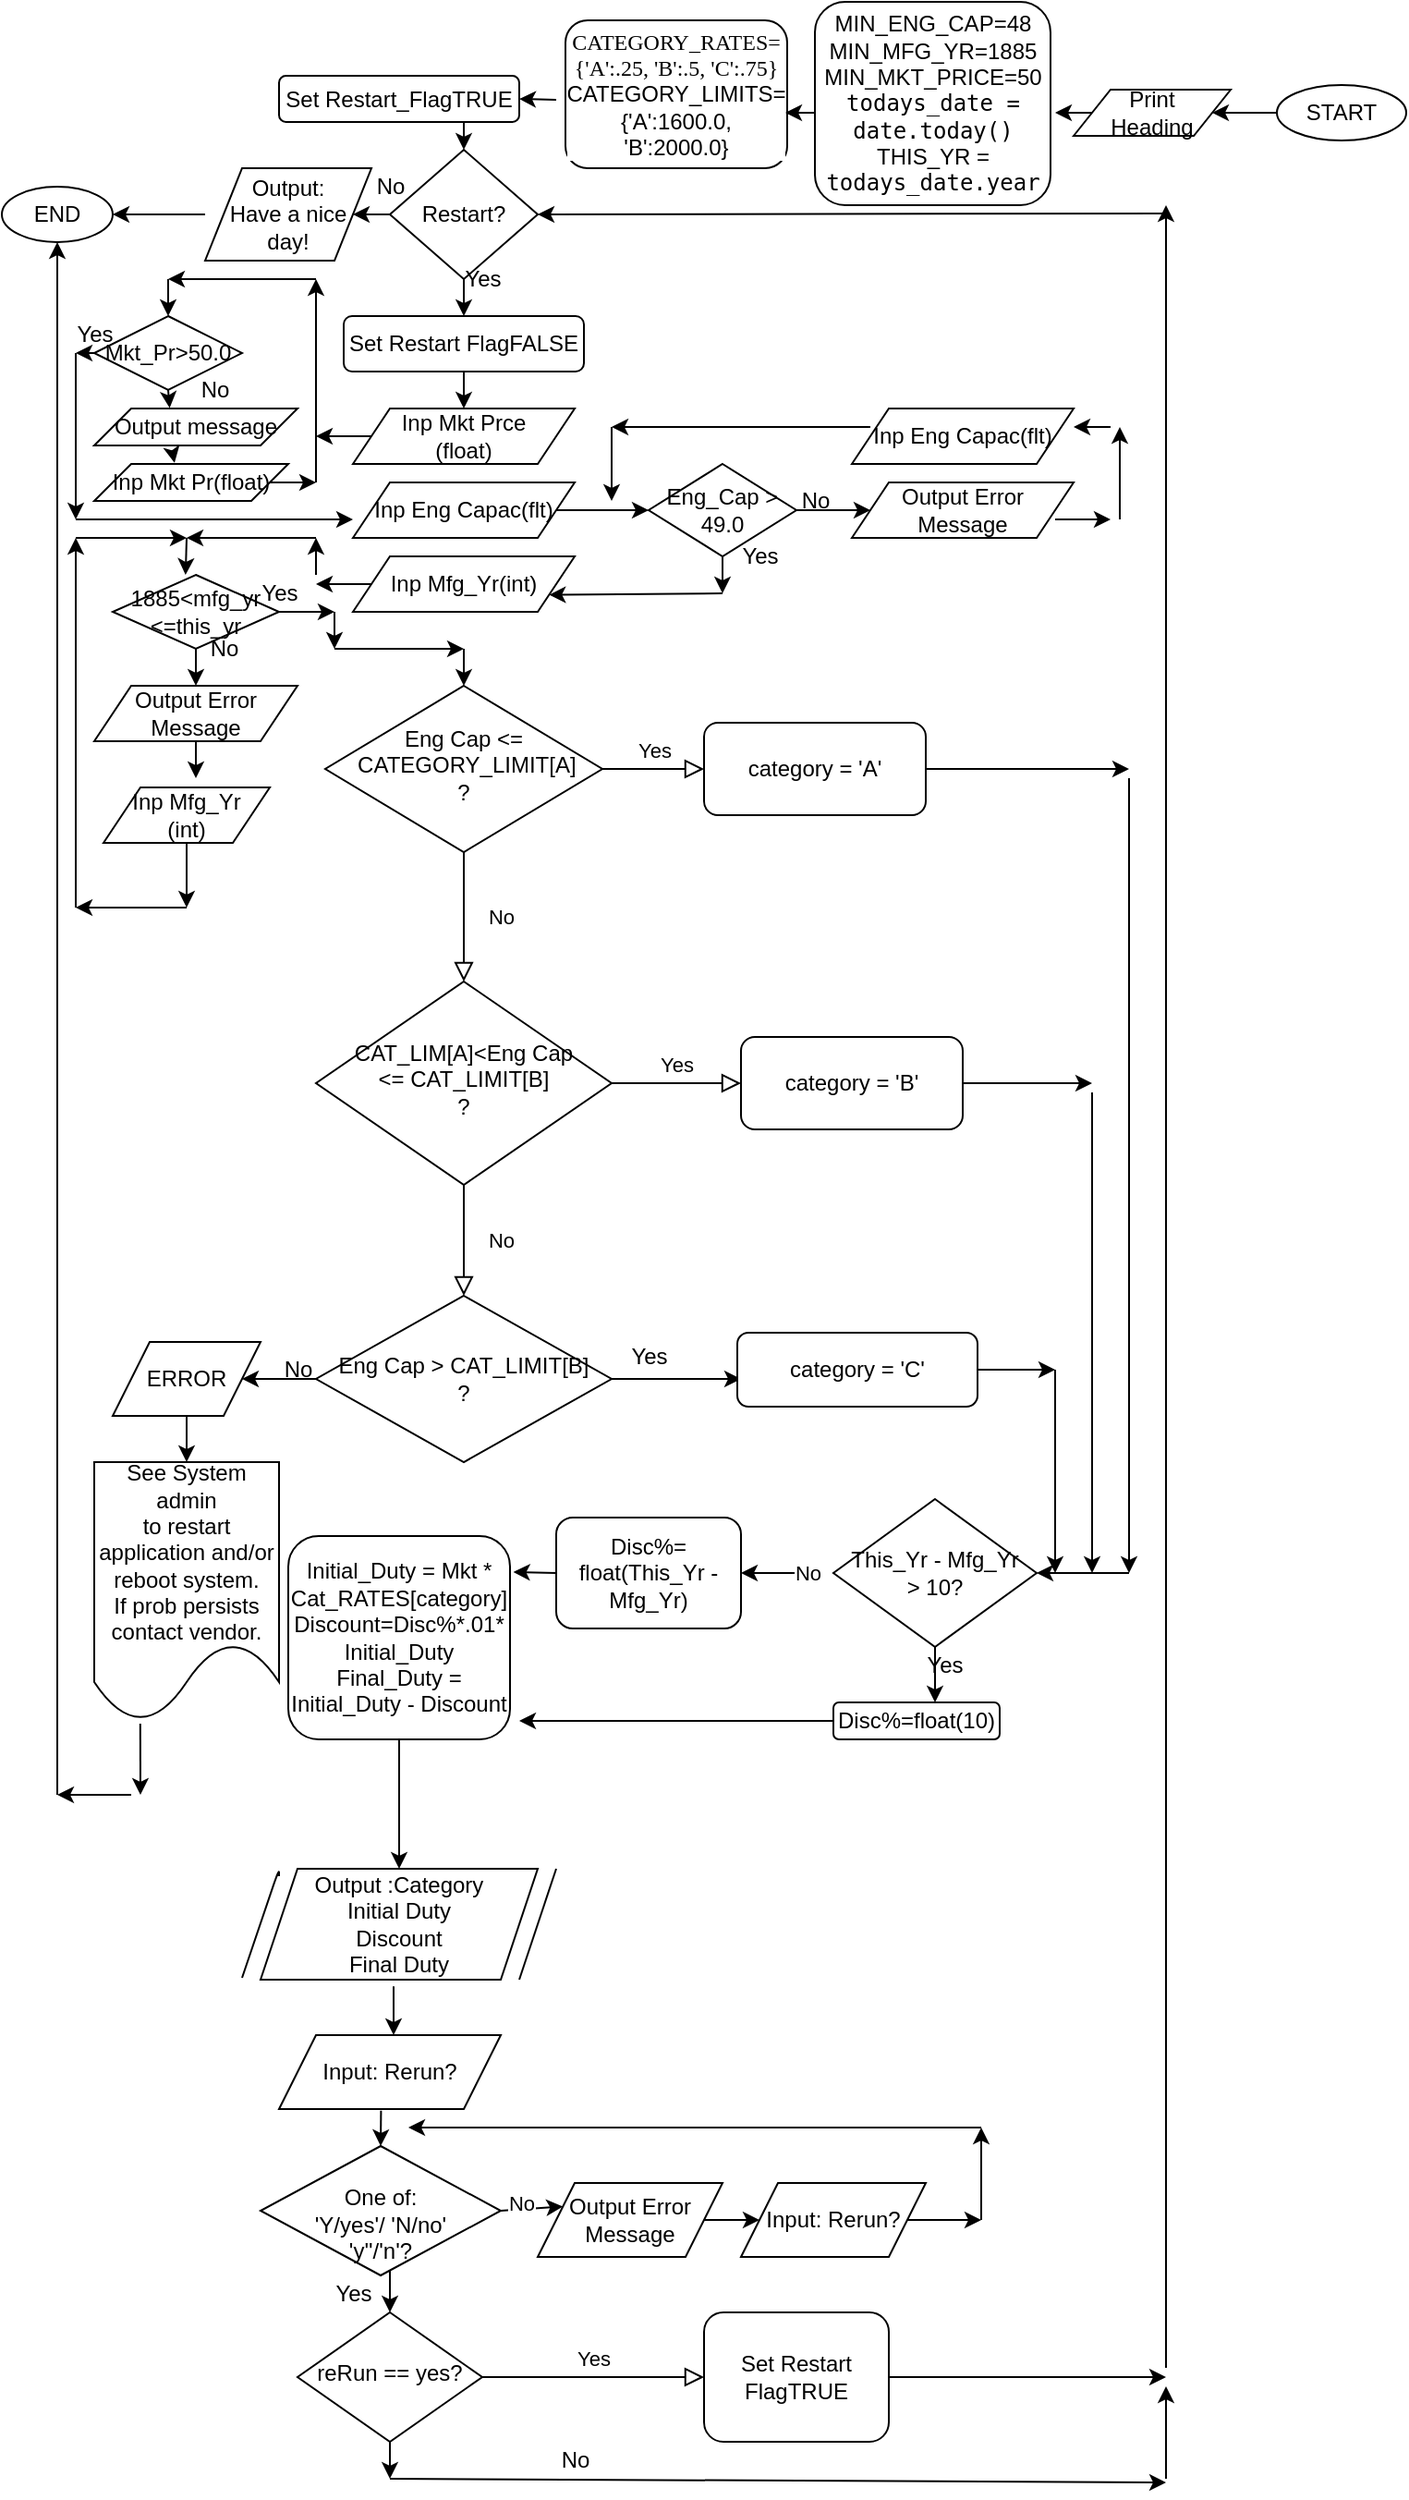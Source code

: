 <mxfile version="14.4.8" type="github">
  <diagram id="C5RBs43oDa-KdzZeNtuy" name="Page-1">
    <mxGraphModel dx="1851" dy="1947" grid="1" gridSize="10" guides="1" tooltips="1" connect="1" arrows="1" fold="1" page="1" pageScale="1" pageWidth="1169" pageHeight="1654" math="0" shadow="0">
      <root>
        <mxCell id="WIyWlLk6GJQsqaUBKTNV-0" />
        <mxCell id="WIyWlLk6GJQsqaUBKTNV-1" parent="WIyWlLk6GJQsqaUBKTNV-0" />
        <mxCell id="WIyWlLk6GJQsqaUBKTNV-9" value="Yes" style="edgeStyle=orthogonalEdgeStyle;rounded=0;html=1;jettySize=auto;orthogonalLoop=1;fontSize=11;endArrow=block;endFill=0;endSize=8;strokeWidth=1;shadow=0;labelBackgroundColor=none;" parent="WIyWlLk6GJQsqaUBKTNV-1" source="WIyWlLk6GJQsqaUBKTNV-10" target="WIyWlLk6GJQsqaUBKTNV-12" edge="1">
          <mxGeometry y="10" relative="1" as="geometry">
            <mxPoint as="offset" />
          </mxGeometry>
        </mxCell>
        <mxCell id="WIyWlLk6GJQsqaUBKTNV-10" value="&lt;div&gt;Eng Cap &amp;lt;=&lt;/div&gt;&lt;div&gt;&amp;nbsp;CATEGORY_LIMIT[A]&lt;/div&gt;&lt;div&gt;?&lt;br&gt;&lt;/div&gt;" style="rhombus;whiteSpace=wrap;html=1;shadow=0;fontFamily=Helvetica;fontSize=12;align=center;strokeWidth=1;spacing=6;spacingTop=-4;" parent="WIyWlLk6GJQsqaUBKTNV-1" vertex="1">
          <mxGeometry x="145" y="340" width="150" height="90" as="geometry" />
        </mxCell>
        <mxCell id="WIyWlLk6GJQsqaUBKTNV-12" value="category = &#39;A&#39;" style="rounded=1;whiteSpace=wrap;html=1;fontSize=12;glass=0;strokeWidth=1;shadow=0;" parent="WIyWlLk6GJQsqaUBKTNV-1" vertex="1">
          <mxGeometry x="350" y="360" width="120" height="50" as="geometry" />
        </mxCell>
        <mxCell id="X3IV7Rgy-GoR1txGhQ9Q-1" value="No" style="rounded=0;html=1;jettySize=auto;orthogonalLoop=1;fontSize=11;endArrow=block;endFill=0;endSize=8;strokeWidth=1;shadow=0;labelBackgroundColor=none;edgeStyle=orthogonalEdgeStyle;entryX=0.5;entryY=0;entryDx=0;entryDy=0;" parent="WIyWlLk6GJQsqaUBKTNV-1" source="X3IV7Rgy-GoR1txGhQ9Q-3" target="X3IV7Rgy-GoR1txGhQ9Q-41" edge="1">
          <mxGeometry y="20" relative="1" as="geometry">
            <mxPoint as="offset" />
            <mxPoint x="220" y="660" as="targetPoint" />
          </mxGeometry>
        </mxCell>
        <mxCell id="X3IV7Rgy-GoR1txGhQ9Q-3" value="&lt;div&gt;CAT_LIM[A]&amp;lt;Eng Cap&lt;br&gt;&lt;/div&gt;&lt;div&gt;&amp;lt;= CAT_LIMIT[B]&lt;br&gt;&lt;/div&gt;&lt;div&gt;?&lt;br&gt;&lt;/div&gt;" style="rhombus;whiteSpace=wrap;html=1;shadow=0;fontFamily=Helvetica;fontSize=12;align=center;strokeWidth=1;spacing=6;spacingTop=-4;" parent="WIyWlLk6GJQsqaUBKTNV-1" vertex="1">
          <mxGeometry x="140" y="500" width="160" height="110" as="geometry" />
        </mxCell>
        <mxCell id="X3IV7Rgy-GoR1txGhQ9Q-7" value="reRun == yes?" style="rhombus;whiteSpace=wrap;html=1;shadow=0;fontFamily=Helvetica;fontSize=12;align=center;strokeWidth=1;spacing=6;spacingTop=-4;" parent="WIyWlLk6GJQsqaUBKTNV-1" vertex="1">
          <mxGeometry x="130" y="1220" width="100" height="70" as="geometry" />
        </mxCell>
        <mxCell id="X3IV7Rgy-GoR1txGhQ9Q-10" value="START" style="ellipse;whiteSpace=wrap;html=1;" parent="WIyWlLk6GJQsqaUBKTNV-1" vertex="1">
          <mxGeometry x="660" y="15" width="70" height="30" as="geometry" />
        </mxCell>
        <mxCell id="X3IV7Rgy-GoR1txGhQ9Q-12" value="&lt;div&gt;Inp Mkt Prce&lt;/div&gt;&lt;div&gt;(float)&lt;br&gt;&lt;/div&gt;" style="shape=parallelogram;perimeter=parallelogramPerimeter;whiteSpace=wrap;html=1;fixedSize=1;" parent="WIyWlLk6GJQsqaUBKTNV-1" vertex="1">
          <mxGeometry x="160" y="190" width="120" height="30" as="geometry" />
        </mxCell>
        <mxCell id="X3IV7Rgy-GoR1txGhQ9Q-13" value="&lt;div&gt;Inp Eng Capac(flt)&lt;/div&gt;" style="shape=parallelogram;perimeter=parallelogramPerimeter;whiteSpace=wrap;html=1;fixedSize=1;" parent="WIyWlLk6GJQsqaUBKTNV-1" vertex="1">
          <mxGeometry x="160" y="230" width="120" height="30" as="geometry" />
        </mxCell>
        <mxCell id="X3IV7Rgy-GoR1txGhQ9Q-22" value="" style="edgeStyle=orthogonalEdgeStyle;rounded=0;orthogonalLoop=1;jettySize=auto;html=1;entryX=0.5;entryY=0;entryDx=0;entryDy=0;" parent="WIyWlLk6GJQsqaUBKTNV-1" edge="1" target="WIyWlLk6GJQsqaUBKTNV-10">
          <mxGeometry relative="1" as="geometry">
            <mxPoint x="220" y="330" as="targetPoint" />
            <mxPoint x="220" y="320" as="sourcePoint" />
          </mxGeometry>
        </mxCell>
        <mxCell id="X3IV7Rgy-GoR1txGhQ9Q-16" value="" style="endArrow=classic;html=1;entryX=1;entryY=0.5;entryDx=0;entryDy=0;" parent="WIyWlLk6GJQsqaUBKTNV-1" edge="1" target="fX3GfrZOgOiHbIc_7Qqg-0">
          <mxGeometry width="50" height="50" relative="1" as="geometry">
            <mxPoint x="600" y="84.5" as="sourcePoint" />
            <mxPoint x="290" y="84.5" as="targetPoint" />
          </mxGeometry>
        </mxCell>
        <mxCell id="X3IV7Rgy-GoR1txGhQ9Q-17" value="" style="endArrow=classic;html=1;" parent="WIyWlLk6GJQsqaUBKTNV-1" edge="1">
          <mxGeometry width="50" height="50" relative="1" as="geometry">
            <mxPoint x="600" y="1250" as="sourcePoint" />
            <mxPoint x="600" y="80" as="targetPoint" />
          </mxGeometry>
        </mxCell>
        <mxCell id="X3IV7Rgy-GoR1txGhQ9Q-18" value="Yes" style="edgeStyle=orthogonalEdgeStyle;rounded=0;html=1;jettySize=auto;orthogonalLoop=1;fontSize=11;endArrow=block;endFill=0;endSize=8;strokeWidth=1;shadow=0;labelBackgroundColor=none;exitX=1;exitY=0.5;exitDx=0;exitDy=0;entryX=0;entryY=0.5;entryDx=0;entryDy=0;" parent="WIyWlLk6GJQsqaUBKTNV-1" source="X3IV7Rgy-GoR1txGhQ9Q-7" target="X3IV7Rgy-GoR1txGhQ9Q-26" edge="1">
          <mxGeometry y="10" relative="1" as="geometry">
            <mxPoint as="offset" />
            <mxPoint x="280" y="870" as="sourcePoint" />
            <mxPoint x="340" y="870" as="targetPoint" />
            <Array as="points" />
          </mxGeometry>
        </mxCell>
        <mxCell id="fX3GfrZOgOiHbIc_7Qqg-65" style="edgeStyle=orthogonalEdgeStyle;rounded=0;orthogonalLoop=1;jettySize=auto;html=1;" edge="1" parent="WIyWlLk6GJQsqaUBKTNV-1" source="X3IV7Rgy-GoR1txGhQ9Q-14">
          <mxGeometry relative="1" as="geometry">
            <mxPoint x="140" y="285" as="targetPoint" />
          </mxGeometry>
        </mxCell>
        <mxCell id="X3IV7Rgy-GoR1txGhQ9Q-14" value="Inp Mfg_Yr(int)" style="shape=parallelogram;perimeter=parallelogramPerimeter;whiteSpace=wrap;html=1;fixedSize=1;" parent="WIyWlLk6GJQsqaUBKTNV-1" vertex="1">
          <mxGeometry x="160" y="270" width="120" height="30" as="geometry" />
        </mxCell>
        <mxCell id="X3IV7Rgy-GoR1txGhQ9Q-26" value="&lt;div&gt;Set Restart FlagTRUE&lt;/div&gt;" style="rounded=1;whiteSpace=wrap;html=1;" parent="WIyWlLk6GJQsqaUBKTNV-1" vertex="1">
          <mxGeometry x="350" y="1220" width="100" height="70" as="geometry" />
        </mxCell>
        <mxCell id="X3IV7Rgy-GoR1txGhQ9Q-29" value="" style="endArrow=classic;html=1;exitX=0.5;exitY=1;exitDx=0;exitDy=0;entryX=0.5;entryY=0;entryDx=0;entryDy=0;" parent="WIyWlLk6GJQsqaUBKTNV-1" source="fX3GfrZOgOiHbIc_7Qqg-0" edge="1">
          <mxGeometry width="50" height="50" relative="1" as="geometry">
            <mxPoint x="340" y="190" as="sourcePoint" />
            <mxPoint x="220" y="100.0" as="targetPoint" />
          </mxGeometry>
        </mxCell>
        <mxCell id="X3IV7Rgy-GoR1txGhQ9Q-32" value="No" style="rounded=0;html=1;jettySize=auto;orthogonalLoop=1;fontSize=11;endArrow=block;endFill=0;endSize=8;strokeWidth=1;shadow=0;labelBackgroundColor=none;edgeStyle=orthogonalEdgeStyle;exitX=0.5;exitY=1;exitDx=0;exitDy=0;entryX=0.5;entryY=0;entryDx=0;entryDy=0;" parent="WIyWlLk6GJQsqaUBKTNV-1" source="WIyWlLk6GJQsqaUBKTNV-10" target="X3IV7Rgy-GoR1txGhQ9Q-3" edge="1">
          <mxGeometry y="20" relative="1" as="geometry">
            <mxPoint as="offset" />
            <mxPoint x="220" y="720" as="sourcePoint" />
            <mxPoint x="230" y="840" as="targetPoint" />
          </mxGeometry>
        </mxCell>
        <mxCell id="X3IV7Rgy-GoR1txGhQ9Q-34" value="Yes" style="edgeStyle=orthogonalEdgeStyle;rounded=0;html=1;jettySize=auto;orthogonalLoop=1;fontSize=11;endArrow=block;endFill=0;endSize=8;strokeWidth=1;shadow=0;labelBackgroundColor=none;exitX=1;exitY=0.5;exitDx=0;exitDy=0;entryX=0;entryY=0.5;entryDx=0;entryDy=0;" parent="WIyWlLk6GJQsqaUBKTNV-1" source="X3IV7Rgy-GoR1txGhQ9Q-3" target="X3IV7Rgy-GoR1txGhQ9Q-35" edge="1">
          <mxGeometry y="10" relative="1" as="geometry">
            <mxPoint as="offset" />
            <mxPoint x="300" y="510" as="sourcePoint" />
            <mxPoint x="360" y="655" as="targetPoint" />
          </mxGeometry>
        </mxCell>
        <mxCell id="X3IV7Rgy-GoR1txGhQ9Q-35" value="category = &#39;B&#39;" style="rounded=1;whiteSpace=wrap;html=1;fontSize=12;glass=0;strokeWidth=1;shadow=0;" parent="WIyWlLk6GJQsqaUBKTNV-1" vertex="1">
          <mxGeometry x="370" y="530" width="120" height="50" as="geometry" />
        </mxCell>
        <mxCell id="X3IV7Rgy-GoR1txGhQ9Q-39" value="" style="endArrow=classic;html=1;entryX=0.5;entryY=0;entryDx=0;entryDy=0;" parent="WIyWlLk6GJQsqaUBKTNV-1" target="X3IV7Rgy-GoR1txGhQ9Q-12" edge="1" source="X3IV7Rgy-GoR1txGhQ9Q-73">
          <mxGeometry width="50" height="50" relative="1" as="geometry">
            <mxPoint x="220" y="150" as="sourcePoint" />
            <mxPoint x="450" y="220" as="targetPoint" />
          </mxGeometry>
        </mxCell>
        <mxCell id="X3IV7Rgy-GoR1txGhQ9Q-41" value="&lt;div&gt;Eng Cap &amp;gt; CAT_LIMIT[B]&lt;/div&gt;&lt;div&gt;?&lt;br&gt;&lt;/div&gt;" style="rhombus;whiteSpace=wrap;html=1;" parent="WIyWlLk6GJQsqaUBKTNV-1" vertex="1">
          <mxGeometry x="140" y="670" width="160" height="90" as="geometry" />
        </mxCell>
        <mxCell id="X3IV7Rgy-GoR1txGhQ9Q-43" value="" style="endArrow=classic;html=1;exitX=1;exitY=0.5;exitDx=0;exitDy=0;" parent="WIyWlLk6GJQsqaUBKTNV-1" source="X3IV7Rgy-GoR1txGhQ9Q-41" edge="1">
          <mxGeometry width="50" height="50" relative="1" as="geometry">
            <mxPoint x="410" y="690" as="sourcePoint" />
            <mxPoint x="370" y="715" as="targetPoint" />
          </mxGeometry>
        </mxCell>
        <mxCell id="X3IV7Rgy-GoR1txGhQ9Q-45" value="&lt;div&gt;&lt;br&gt;&lt;/div&gt;&lt;div&gt;category = &#39;C&#39;&lt;/div&gt;&lt;div&gt;&lt;div&gt;&lt;br&gt;&lt;/div&gt;&lt;/div&gt;" style="rounded=1;whiteSpace=wrap;html=1;" parent="WIyWlLk6GJQsqaUBKTNV-1" vertex="1">
          <mxGeometry x="368" y="690" width="130" height="40" as="geometry" />
        </mxCell>
        <mxCell id="X3IV7Rgy-GoR1txGhQ9Q-46" value="" style="endArrow=classic;html=1;" parent="WIyWlLk6GJQsqaUBKTNV-1" edge="1">
          <mxGeometry width="50" height="50" relative="1" as="geometry">
            <mxPoint x="580" y="390" as="sourcePoint" />
            <mxPoint x="580" y="820" as="targetPoint" />
          </mxGeometry>
        </mxCell>
        <mxCell id="X3IV7Rgy-GoR1txGhQ9Q-48" value="" style="endArrow=classic;html=1;exitX=1;exitY=0.5;exitDx=0;exitDy=0;" parent="WIyWlLk6GJQsqaUBKTNV-1" source="WIyWlLk6GJQsqaUBKTNV-12" edge="1">
          <mxGeometry width="50" height="50" relative="1" as="geometry">
            <mxPoint x="360" y="440" as="sourcePoint" />
            <mxPoint x="580" y="385" as="targetPoint" />
          </mxGeometry>
        </mxCell>
        <mxCell id="X3IV7Rgy-GoR1txGhQ9Q-49" value="" style="endArrow=classic;html=1;exitX=1;exitY=0.5;exitDx=0;exitDy=0;" parent="WIyWlLk6GJQsqaUBKTNV-1" source="X3IV7Rgy-GoR1txGhQ9Q-35" edge="1">
          <mxGeometry width="50" height="50" relative="1" as="geometry">
            <mxPoint x="500" y="555" as="sourcePoint" />
            <mxPoint x="560" y="555" as="targetPoint" />
          </mxGeometry>
        </mxCell>
        <mxCell id="X3IV7Rgy-GoR1txGhQ9Q-50" value="" style="endArrow=classic;html=1;" parent="WIyWlLk6GJQsqaUBKTNV-1" edge="1">
          <mxGeometry width="50" height="50" relative="1" as="geometry">
            <mxPoint x="560" y="560" as="sourcePoint" />
            <mxPoint x="560" y="820" as="targetPoint" />
          </mxGeometry>
        </mxCell>
        <mxCell id="X3IV7Rgy-GoR1txGhQ9Q-51" value="" style="endArrow=classic;html=1;" parent="WIyWlLk6GJQsqaUBKTNV-1" edge="1">
          <mxGeometry width="50" height="50" relative="1" as="geometry">
            <mxPoint x="540" y="710" as="sourcePoint" />
            <mxPoint x="540" y="820" as="targetPoint" />
          </mxGeometry>
        </mxCell>
        <mxCell id="X3IV7Rgy-GoR1txGhQ9Q-52" value="" style="endArrow=classic;html=1;exitX=1;exitY=0.5;exitDx=0;exitDy=0;" parent="WIyWlLk6GJQsqaUBKTNV-1" source="X3IV7Rgy-GoR1txGhQ9Q-45" edge="1">
          <mxGeometry width="50" height="50" relative="1" as="geometry">
            <mxPoint x="510" y="720" as="sourcePoint" />
            <mxPoint x="540" y="710" as="targetPoint" />
          </mxGeometry>
        </mxCell>
        <mxCell id="X3IV7Rgy-GoR1txGhQ9Q-53" value="" style="endArrow=classic;html=1;exitX=0;exitY=0.5;exitDx=0;exitDy=0;entryX=1;entryY=0.5;entryDx=0;entryDy=0;" parent="WIyWlLk6GJQsqaUBKTNV-1" source="X3IV7Rgy-GoR1txGhQ9Q-41" target="X3IV7Rgy-GoR1txGhQ9Q-56" edge="1">
          <mxGeometry width="50" height="50" relative="1" as="geometry">
            <mxPoint x="360" y="820" as="sourcePoint" />
            <mxPoint x="106.83" y="716.16" as="targetPoint" />
          </mxGeometry>
        </mxCell>
        <mxCell id="X3IV7Rgy-GoR1txGhQ9Q-54" value="&lt;div&gt;Yes&lt;/div&gt;&lt;div&gt;&lt;br&gt;&lt;/div&gt;" style="text;html=1;align=center;verticalAlign=middle;resizable=0;points=[];autosize=1;" parent="WIyWlLk6GJQsqaUBKTNV-1" vertex="1">
          <mxGeometry x="300" y="695" width="40" height="30" as="geometry" />
        </mxCell>
        <mxCell id="X3IV7Rgy-GoR1txGhQ9Q-56" value="ERROR" style="shape=parallelogram;perimeter=parallelogramPerimeter;whiteSpace=wrap;html=1;fixedSize=1;" parent="WIyWlLk6GJQsqaUBKTNV-1" vertex="1">
          <mxGeometry x="30" y="695" width="80" height="40" as="geometry" />
        </mxCell>
        <mxCell id="X3IV7Rgy-GoR1txGhQ9Q-60" value="" style="endArrow=classic;html=1;" parent="WIyWlLk6GJQsqaUBKTNV-1" edge="1">
          <mxGeometry width="50" height="50" relative="1" as="geometry">
            <mxPoint x="580" y="820" as="sourcePoint" />
            <mxPoint x="530" y="820" as="targetPoint" />
          </mxGeometry>
        </mxCell>
        <mxCell id="X3IV7Rgy-GoR1txGhQ9Q-64" value="" style="endArrow=classic;html=1;" parent="WIyWlLk6GJQsqaUBKTNV-1" target="X3IV7Rgy-GoR1txGhQ9Q-78" edge="1">
          <mxGeometry width="50" height="50" relative="1" as="geometry">
            <mxPoint x="410" y="820" as="sourcePoint" />
            <mxPoint x="310" y="820" as="targetPoint" />
          </mxGeometry>
        </mxCell>
        <mxCell id="X3IV7Rgy-GoR1txGhQ9Q-76" value="&lt;div&gt;No&lt;/div&gt;" style="edgeLabel;html=1;align=center;verticalAlign=middle;resizable=0;points=[];" parent="X3IV7Rgy-GoR1txGhQ9Q-64" vertex="1" connectable="0">
          <mxGeometry x="-0.783" y="-1" relative="1" as="geometry">
            <mxPoint y="1" as="offset" />
          </mxGeometry>
        </mxCell>
        <mxCell id="X3IV7Rgy-GoR1txGhQ9Q-66" value="" style="endArrow=classic;html=1;exitX=0.5;exitY=1;exitDx=0;exitDy=0;" parent="WIyWlLk6GJQsqaUBKTNV-1" source="X3IV7Rgy-GoR1txGhQ9Q-80" target="X3IV7Rgy-GoR1txGhQ9Q-68" edge="1">
          <mxGeometry width="50" height="50" relative="1" as="geometry">
            <mxPoint x="220" y="820" as="sourcePoint" />
            <mxPoint x="219.58" y="920" as="targetPoint" />
          </mxGeometry>
        </mxCell>
        <mxCell id="X3IV7Rgy-GoR1txGhQ9Q-68" value="&lt;div&gt;Output :Category&lt;/div&gt;&lt;div&gt;Initial Duty&lt;br&gt;&lt;/div&gt;&lt;div&gt;Discount&lt;/div&gt;&lt;div&gt;Final Duty&lt;br&gt;&lt;/div&gt;" style="shape=parallelogram;perimeter=parallelogramPerimeter;whiteSpace=wrap;html=1;fixedSize=1;" parent="WIyWlLk6GJQsqaUBKTNV-1" vertex="1">
          <mxGeometry x="110" y="980" width="150" height="60" as="geometry" />
        </mxCell>
        <mxCell id="X3IV7Rgy-GoR1txGhQ9Q-69" value="Input: Rerun?" style="shape=parallelogram;perimeter=parallelogramPerimeter;whiteSpace=wrap;html=1;fixedSize=1;" parent="WIyWlLk6GJQsqaUBKTNV-1" vertex="1">
          <mxGeometry x="120" y="1070" width="120" height="40" as="geometry" />
        </mxCell>
        <mxCell id="X3IV7Rgy-GoR1txGhQ9Q-70" value="" style="endArrow=classic;html=1;entryX=0.5;entryY=0;entryDx=0;entryDy=0;" parent="WIyWlLk6GJQsqaUBKTNV-1" target="X3IV7Rgy-GoR1txGhQ9Q-7" edge="1">
          <mxGeometry width="50" height="50" relative="1" as="geometry">
            <mxPoint x="180" y="1190" as="sourcePoint" />
            <mxPoint x="290" y="1030" as="targetPoint" />
          </mxGeometry>
        </mxCell>
        <mxCell id="X3IV7Rgy-GoR1txGhQ9Q-72" value="" style="endArrow=classic;html=1;exitX=0.48;exitY=1.061;exitDx=0;exitDy=0;exitPerimeter=0;" parent="WIyWlLk6GJQsqaUBKTNV-1" source="X3IV7Rgy-GoR1txGhQ9Q-68" edge="1">
          <mxGeometry width="50" height="50" relative="1" as="geometry">
            <mxPoint x="240" y="1090" as="sourcePoint" />
            <mxPoint x="182" y="1070" as="targetPoint" />
          </mxGeometry>
        </mxCell>
        <mxCell id="X3IV7Rgy-GoR1txGhQ9Q-75" value="&lt;div&gt;This_Yr - Mfg_Yr&lt;/div&gt;&lt;div&gt;&amp;gt; 10?&lt;br&gt;&lt;/div&gt;" style="rhombus;whiteSpace=wrap;html=1;" parent="WIyWlLk6GJQsqaUBKTNV-1" vertex="1">
          <mxGeometry x="420" y="780" width="110" height="80" as="geometry" />
        </mxCell>
        <mxCell id="X3IV7Rgy-GoR1txGhQ9Q-77" value="" style="endArrow=classic;html=1;exitX=0.5;exitY=1;exitDx=0;exitDy=0;" parent="WIyWlLk6GJQsqaUBKTNV-1" source="X3IV7Rgy-GoR1txGhQ9Q-75" edge="1">
          <mxGeometry width="50" height="50" relative="1" as="geometry">
            <mxPoint x="290" y="920" as="sourcePoint" />
            <mxPoint x="475" y="890" as="targetPoint" />
          </mxGeometry>
        </mxCell>
        <mxCell id="X3IV7Rgy-GoR1txGhQ9Q-78" value="&lt;div&gt;Disc%=&lt;/div&gt;&lt;div&gt;float(This_Yr - Mfg_Yr)&lt;/div&gt;" style="rounded=1;whiteSpace=wrap;html=1;" parent="WIyWlLk6GJQsqaUBKTNV-1" vertex="1">
          <mxGeometry x="270" y="790" width="100" height="60" as="geometry" />
        </mxCell>
        <mxCell id="X3IV7Rgy-GoR1txGhQ9Q-79" value="Disc%=float(10)" style="rounded=1;whiteSpace=wrap;html=1;" parent="WIyWlLk6GJQsqaUBKTNV-1" vertex="1">
          <mxGeometry x="420" y="890" width="90" height="20" as="geometry" />
        </mxCell>
        <mxCell id="X3IV7Rgy-GoR1txGhQ9Q-80" value="&lt;div&gt;&lt;div&gt;&lt;div&gt;Initial_Duty = Mkt * &lt;br&gt;&lt;/div&gt;&lt;div&gt;Cat_RATES[category]&lt;/div&gt;&lt;div&gt;Discount=Disc%*.01*&lt;/div&gt;&lt;div&gt;Initial_Duty&lt;br&gt;&lt;/div&gt;&lt;/div&gt;&lt;/div&gt;&lt;div&gt;Final_Duty = Initial_Duty - Discount&lt;/div&gt;" style="rounded=1;whiteSpace=wrap;html=1;" parent="WIyWlLk6GJQsqaUBKTNV-1" vertex="1">
          <mxGeometry x="125" y="800" width="120" height="110" as="geometry" />
        </mxCell>
        <mxCell id="X3IV7Rgy-GoR1txGhQ9Q-81" value="" style="endArrow=classic;html=1;exitX=0;exitY=0.5;exitDx=0;exitDy=0;" parent="WIyWlLk6GJQsqaUBKTNV-1" source="X3IV7Rgy-GoR1txGhQ9Q-79" edge="1">
          <mxGeometry width="50" height="50" relative="1" as="geometry">
            <mxPoint x="350" y="910" as="sourcePoint" />
            <mxPoint x="250" y="900" as="targetPoint" />
          </mxGeometry>
        </mxCell>
        <mxCell id="X3IV7Rgy-GoR1txGhQ9Q-82" value="" style="endArrow=classic;html=1;entryX=1.015;entryY=0.177;entryDx=0;entryDy=0;entryPerimeter=0;exitX=0;exitY=0.5;exitDx=0;exitDy=0;" parent="WIyWlLk6GJQsqaUBKTNV-1" source="X3IV7Rgy-GoR1txGhQ9Q-78" target="X3IV7Rgy-GoR1txGhQ9Q-80" edge="1">
          <mxGeometry width="50" height="50" relative="1" as="geometry">
            <mxPoint x="350" y="910" as="sourcePoint" />
            <mxPoint x="400" y="860" as="targetPoint" />
          </mxGeometry>
        </mxCell>
        <mxCell id="X3IV7Rgy-GoR1txGhQ9Q-83" value="Yes" style="text;html=1;align=center;verticalAlign=middle;resizable=0;points=[];autosize=1;" parent="WIyWlLk6GJQsqaUBKTNV-1" vertex="1">
          <mxGeometry x="460" y="860" width="40" height="20" as="geometry" />
        </mxCell>
        <mxCell id="X3IV7Rgy-GoR1txGhQ9Q-84" value="" style="endArrow=classic;html=1;exitX=1;exitY=0.5;exitDx=0;exitDy=0;" parent="WIyWlLk6GJQsqaUBKTNV-1" source="X3IV7Rgy-GoR1txGhQ9Q-26" edge="1">
          <mxGeometry width="50" height="50" relative="1" as="geometry">
            <mxPoint x="450" y="1225" as="sourcePoint" />
            <mxPoint x="600" y="1255" as="targetPoint" />
          </mxGeometry>
        </mxCell>
        <mxCell id="X3IV7Rgy-GoR1txGhQ9Q-73" value="Set Restart FlagFALSE" style="rounded=1;whiteSpace=wrap;html=1;" parent="WIyWlLk6GJQsqaUBKTNV-1" vertex="1">
          <mxGeometry x="155" y="140" width="130" height="30" as="geometry" />
        </mxCell>
        <mxCell id="fX3GfrZOgOiHbIc_7Qqg-1" value="" style="endArrow=classic;html=1;entryX=0.5;entryY=0;entryDx=0;entryDy=0;" edge="1" parent="WIyWlLk6GJQsqaUBKTNV-1" source="fX3GfrZOgOiHbIc_7Qqg-0" target="X3IV7Rgy-GoR1txGhQ9Q-73">
          <mxGeometry width="50" height="50" relative="1" as="geometry">
            <mxPoint x="220" y="150" as="sourcePoint" />
            <mxPoint x="220" y="190" as="targetPoint" />
          </mxGeometry>
        </mxCell>
        <mxCell id="fX3GfrZOgOiHbIc_7Qqg-0" value="Restart?" style="rhombus;whiteSpace=wrap;html=1;" vertex="1" parent="WIyWlLk6GJQsqaUBKTNV-1">
          <mxGeometry x="180" y="50" width="80" height="70" as="geometry" />
        </mxCell>
        <mxCell id="fX3GfrZOgOiHbIc_7Qqg-2" value="" style="endArrow=classic;html=1;exitX=0;exitY=0.5;exitDx=0;exitDy=0;entryX=1;entryY=0.5;entryDx=0;entryDy=0;" edge="1" parent="WIyWlLk6GJQsqaUBKTNV-1" source="X3IV7Rgy-GoR1txGhQ9Q-10" target="fX3GfrZOgOiHbIc_7Qqg-100">
          <mxGeometry width="50" height="50" relative="1" as="geometry">
            <mxPoint x="520" y="23" as="sourcePoint" />
            <mxPoint x="621" y="32" as="targetPoint" />
          </mxGeometry>
        </mxCell>
        <mxCell id="fX3GfrZOgOiHbIc_7Qqg-3" value="Yes" style="text;html=1;align=center;verticalAlign=middle;resizable=0;points=[];autosize=1;" vertex="1" parent="WIyWlLk6GJQsqaUBKTNV-1">
          <mxGeometry x="210" y="110" width="40" height="20" as="geometry" />
        </mxCell>
        <mxCell id="fX3GfrZOgOiHbIc_7Qqg-4" value="No" style="text;html=1;align=center;verticalAlign=middle;resizable=0;points=[];autosize=1;" vertex="1" parent="WIyWlLk6GJQsqaUBKTNV-1">
          <mxGeometry x="165" y="60" width="30" height="20" as="geometry" />
        </mxCell>
        <mxCell id="fX3GfrZOgOiHbIc_7Qqg-5" value="" style="endArrow=classic;html=1;exitX=0;exitY=0.5;exitDx=0;exitDy=0;" edge="1" parent="WIyWlLk6GJQsqaUBKTNV-1" source="fX3GfrZOgOiHbIc_7Qqg-0">
          <mxGeometry width="50" height="50" relative="1" as="geometry">
            <mxPoint x="330" y="220" as="sourcePoint" />
            <mxPoint x="160" y="85" as="targetPoint" />
          </mxGeometry>
        </mxCell>
        <mxCell id="fX3GfrZOgOiHbIc_7Qqg-8" value="" style="endArrow=classic;html=1;exitX=0.5;exitY=1;exitDx=0;exitDy=0;" edge="1" parent="WIyWlLk6GJQsqaUBKTNV-1" source="X3IV7Rgy-GoR1txGhQ9Q-7">
          <mxGeometry width="50" height="50" relative="1" as="geometry">
            <mxPoint x="270" y="1160" as="sourcePoint" />
            <mxPoint x="180" y="1310" as="targetPoint" />
          </mxGeometry>
        </mxCell>
        <mxCell id="fX3GfrZOgOiHbIc_7Qqg-10" value="END" style="ellipse;whiteSpace=wrap;html=1;" vertex="1" parent="WIyWlLk6GJQsqaUBKTNV-1">
          <mxGeometry x="-30" y="70" width="60" height="30" as="geometry" />
        </mxCell>
        <mxCell id="fX3GfrZOgOiHbIc_7Qqg-11" value="" style="endArrow=classic;html=1;" edge="1" parent="WIyWlLk6GJQsqaUBKTNV-1">
          <mxGeometry width="50" height="50" relative="1" as="geometry">
            <mxPoint x="180" y="1310" as="sourcePoint" />
            <mxPoint x="600" y="1312" as="targetPoint" />
          </mxGeometry>
        </mxCell>
        <mxCell id="fX3GfrZOgOiHbIc_7Qqg-15" value="" style="endArrow=classic;html=1;" edge="1" parent="WIyWlLk6GJQsqaUBKTNV-1">
          <mxGeometry width="50" height="50" relative="1" as="geometry">
            <mxPoint x="600" y="1310" as="sourcePoint" />
            <mxPoint x="600" y="1260" as="targetPoint" />
          </mxGeometry>
        </mxCell>
        <mxCell id="fX3GfrZOgOiHbIc_7Qqg-16" value="No" style="text;html=1;align=center;verticalAlign=middle;resizable=0;points=[];autosize=1;" vertex="1" parent="WIyWlLk6GJQsqaUBKTNV-1">
          <mxGeometry x="265" y="1290" width="30" height="20" as="geometry" />
        </mxCell>
        <mxCell id="fX3GfrZOgOiHbIc_7Qqg-17" value="Set Restart_FlagTRUE" style="rounded=1;whiteSpace=wrap;html=1;" vertex="1" parent="WIyWlLk6GJQsqaUBKTNV-1">
          <mxGeometry x="120" y="10" width="130" height="25" as="geometry" />
        </mxCell>
        <mxCell id="fX3GfrZOgOiHbIc_7Qqg-18" value="" style="endArrow=classic;html=1;entryX=0.5;entryY=0;entryDx=0;entryDy=0;" edge="1" parent="WIyWlLk6GJQsqaUBKTNV-1" target="fX3GfrZOgOiHbIc_7Qqg-0">
          <mxGeometry width="50" height="50" relative="1" as="geometry">
            <mxPoint x="220" y="35" as="sourcePoint" />
            <mxPoint x="360" y="190" as="targetPoint" />
          </mxGeometry>
        </mxCell>
        <mxCell id="fX3GfrZOgOiHbIc_7Qqg-20" value="No" style="text;html=1;align=center;verticalAlign=middle;resizable=0;points=[];autosize=1;" vertex="1" parent="WIyWlLk6GJQsqaUBKTNV-1">
          <mxGeometry x="115" y="700" width="30" height="20" as="geometry" />
        </mxCell>
        <mxCell id="fX3GfrZOgOiHbIc_7Qqg-21" value="&lt;div&gt;Output:&lt;/div&gt;&lt;div&gt;Have a nice&lt;br&gt;&lt;/div&gt;&lt;div&gt;day!&lt;br&gt;&lt;/div&gt;" style="shape=parallelogram;perimeter=parallelogramPerimeter;whiteSpace=wrap;html=1;fixedSize=1;" vertex="1" parent="WIyWlLk6GJQsqaUBKTNV-1">
          <mxGeometry x="80" y="60" width="90" height="50" as="geometry" />
        </mxCell>
        <mxCell id="fX3GfrZOgOiHbIc_7Qqg-23" value="" style="endArrow=classic;html=1;entryX=1;entryY=0.5;entryDx=0;entryDy=0;" edge="1" parent="WIyWlLk6GJQsqaUBKTNV-1" target="fX3GfrZOgOiHbIc_7Qqg-10">
          <mxGeometry width="50" height="50" relative="1" as="geometry">
            <mxPoint x="80" y="85" as="sourcePoint" />
            <mxPoint x="170" y="95" as="targetPoint" />
          </mxGeometry>
        </mxCell>
        <mxCell id="fX3GfrZOgOiHbIc_7Qqg-24" value="&lt;div&gt;&lt;br&gt;&lt;/div&gt;&lt;div&gt;One of:&lt;br&gt;&lt;/div&gt;&lt;div&gt;&#39;Y/yes&#39;/ &#39;N/no&#39;&lt;/div&gt;&#39;y&#39;&#39;/&#39;n&#39;?" style="rhombus;whiteSpace=wrap;html=1;" vertex="1" parent="WIyWlLk6GJQsqaUBKTNV-1">
          <mxGeometry x="110" y="1130" width="130" height="70" as="geometry" />
        </mxCell>
        <mxCell id="fX3GfrZOgOiHbIc_7Qqg-27" value="" style="endArrow=classic;html=1;exitX=0.46;exitY=1.023;exitDx=0;exitDy=0;entryX=0.5;entryY=0;entryDx=0;entryDy=0;exitPerimeter=0;" edge="1" parent="WIyWlLk6GJQsqaUBKTNV-1" source="X3IV7Rgy-GoR1txGhQ9Q-69" target="fX3GfrZOgOiHbIc_7Qqg-24">
          <mxGeometry width="50" height="50" relative="1" as="geometry">
            <mxPoint x="340" y="1220" as="sourcePoint" />
            <mxPoint x="390" y="1170" as="targetPoint" />
          </mxGeometry>
        </mxCell>
        <mxCell id="fX3GfrZOgOiHbIc_7Qqg-28" value="" style="endArrow=classic;html=1;exitX=1;exitY=0.5;exitDx=0;exitDy=0;entryX=0;entryY=0.25;entryDx=0;entryDy=0;" edge="1" parent="WIyWlLk6GJQsqaUBKTNV-1" source="fX3GfrZOgOiHbIc_7Qqg-24" target="fX3GfrZOgOiHbIc_7Qqg-29">
          <mxGeometry width="50" height="50" relative="1" as="geometry">
            <mxPoint x="340" y="1220" as="sourcePoint" />
            <mxPoint x="260" y="1150" as="targetPoint" />
          </mxGeometry>
        </mxCell>
        <mxCell id="fX3GfrZOgOiHbIc_7Qqg-37" value="No" style="edgeLabel;html=1;align=center;verticalAlign=middle;resizable=0;points=[];" vertex="1" connectable="0" parent="fX3GfrZOgOiHbIc_7Qqg-28">
          <mxGeometry x="-0.35" y="4" relative="1" as="geometry">
            <mxPoint as="offset" />
          </mxGeometry>
        </mxCell>
        <mxCell id="fX3GfrZOgOiHbIc_7Qqg-29" value="&lt;div&gt;Output Error&lt;/div&gt;&lt;div&gt;Message&lt;br&gt;&lt;/div&gt;" style="shape=parallelogram;perimeter=parallelogramPerimeter;whiteSpace=wrap;html=1;fixedSize=1;" vertex="1" parent="WIyWlLk6GJQsqaUBKTNV-1">
          <mxGeometry x="260" y="1150" width="100" height="40" as="geometry" />
        </mxCell>
        <mxCell id="fX3GfrZOgOiHbIc_7Qqg-30" value="Input: Rerun?" style="shape=parallelogram;perimeter=parallelogramPerimeter;whiteSpace=wrap;html=1;fixedSize=1;" vertex="1" parent="WIyWlLk6GJQsqaUBKTNV-1">
          <mxGeometry x="370" y="1150" width="100" height="40" as="geometry" />
        </mxCell>
        <mxCell id="fX3GfrZOgOiHbIc_7Qqg-31" value="" style="endArrow=classic;html=1;exitX=1;exitY=0.5;exitDx=0;exitDy=0;entryX=0;entryY=0.5;entryDx=0;entryDy=0;" edge="1" parent="WIyWlLk6GJQsqaUBKTNV-1" source="fX3GfrZOgOiHbIc_7Qqg-29" target="fX3GfrZOgOiHbIc_7Qqg-30">
          <mxGeometry width="50" height="50" relative="1" as="geometry">
            <mxPoint x="340" y="1220" as="sourcePoint" />
            <mxPoint x="390" y="1170" as="targetPoint" />
          </mxGeometry>
        </mxCell>
        <mxCell id="fX3GfrZOgOiHbIc_7Qqg-32" value="" style="endArrow=classic;html=1;exitX=1;exitY=0.5;exitDx=0;exitDy=0;" edge="1" parent="WIyWlLk6GJQsqaUBKTNV-1" source="fX3GfrZOgOiHbIc_7Qqg-30">
          <mxGeometry width="50" height="50" relative="1" as="geometry">
            <mxPoint x="340" y="1220" as="sourcePoint" />
            <mxPoint x="500" y="1170" as="targetPoint" />
          </mxGeometry>
        </mxCell>
        <mxCell id="fX3GfrZOgOiHbIc_7Qqg-33" value="" style="endArrow=classic;html=1;" edge="1" parent="WIyWlLk6GJQsqaUBKTNV-1">
          <mxGeometry width="50" height="50" relative="1" as="geometry">
            <mxPoint x="500" y="1170" as="sourcePoint" />
            <mxPoint x="500" y="1120" as="targetPoint" />
          </mxGeometry>
        </mxCell>
        <mxCell id="fX3GfrZOgOiHbIc_7Qqg-34" value="" style="endArrow=classic;html=1;" edge="1" parent="WIyWlLk6GJQsqaUBKTNV-1">
          <mxGeometry width="50" height="50" relative="1" as="geometry">
            <mxPoint x="500" y="1120" as="sourcePoint" />
            <mxPoint x="190" y="1120" as="targetPoint" />
          </mxGeometry>
        </mxCell>
        <mxCell id="fX3GfrZOgOiHbIc_7Qqg-36" value="Yes" style="text;html=1;align=center;verticalAlign=middle;resizable=0;points=[];autosize=1;" vertex="1" parent="WIyWlLk6GJQsqaUBKTNV-1">
          <mxGeometry x="140" y="1200" width="40" height="20" as="geometry" />
        </mxCell>
        <mxCell id="fX3GfrZOgOiHbIc_7Qqg-38" value="Mkt_Pr&amp;gt;50.0" style="rhombus;whiteSpace=wrap;html=1;" vertex="1" parent="WIyWlLk6GJQsqaUBKTNV-1">
          <mxGeometry x="20" y="140" width="80" height="40" as="geometry" />
        </mxCell>
        <mxCell id="fX3GfrZOgOiHbIc_7Qqg-39" value="" style="endArrow=classic;html=1;exitX=0;exitY=0.5;exitDx=0;exitDy=0;" edge="1" parent="WIyWlLk6GJQsqaUBKTNV-1" source="X3IV7Rgy-GoR1txGhQ9Q-12">
          <mxGeometry width="50" height="50" relative="1" as="geometry">
            <mxPoint x="350" y="240" as="sourcePoint" />
            <mxPoint x="140" y="205" as="targetPoint" />
          </mxGeometry>
        </mxCell>
        <mxCell id="fX3GfrZOgOiHbIc_7Qqg-40" value="" style="endArrow=classic;html=1;" edge="1" parent="WIyWlLk6GJQsqaUBKTNV-1">
          <mxGeometry width="50" height="50" relative="1" as="geometry">
            <mxPoint x="140" y="230" as="sourcePoint" />
            <mxPoint x="140" y="120" as="targetPoint" />
          </mxGeometry>
        </mxCell>
        <mxCell id="fX3GfrZOgOiHbIc_7Qqg-41" value="" style="endArrow=classic;html=1;" edge="1" parent="WIyWlLk6GJQsqaUBKTNV-1">
          <mxGeometry width="50" height="50" relative="1" as="geometry">
            <mxPoint x="60" y="120" as="sourcePoint" />
            <mxPoint x="60" y="140" as="targetPoint" />
          </mxGeometry>
        </mxCell>
        <mxCell id="fX3GfrZOgOiHbIc_7Qqg-42" value="" style="endArrow=classic;html=1;" edge="1" parent="WIyWlLk6GJQsqaUBKTNV-1">
          <mxGeometry width="50" height="50" relative="1" as="geometry">
            <mxPoint x="140" y="120" as="sourcePoint" />
            <mxPoint x="60" y="120" as="targetPoint" />
          </mxGeometry>
        </mxCell>
        <mxCell id="fX3GfrZOgOiHbIc_7Qqg-44" value="Inp Mkt Pr(float)" style="shape=parallelogram;perimeter=parallelogramPerimeter;whiteSpace=wrap;html=1;fixedSize=1;" vertex="1" parent="WIyWlLk6GJQsqaUBKTNV-1">
          <mxGeometry x="20" y="220" width="105" height="20" as="geometry" />
        </mxCell>
        <mxCell id="fX3GfrZOgOiHbIc_7Qqg-45" value="" style="endArrow=classic;html=1;exitX=1;exitY=0.5;exitDx=0;exitDy=0;" edge="1" parent="WIyWlLk6GJQsqaUBKTNV-1" source="fX3GfrZOgOiHbIc_7Qqg-44">
          <mxGeometry width="50" height="50" relative="1" as="geometry">
            <mxPoint x="350" y="240" as="sourcePoint" />
            <mxPoint x="140" y="230" as="targetPoint" />
          </mxGeometry>
        </mxCell>
        <mxCell id="fX3GfrZOgOiHbIc_7Qqg-47" value="" style="endArrow=classic;html=1;" edge="1" parent="WIyWlLk6GJQsqaUBKTNV-1">
          <mxGeometry width="50" height="50" relative="1" as="geometry">
            <mxPoint x="10" y="160" as="sourcePoint" />
            <mxPoint x="10" y="250" as="targetPoint" />
          </mxGeometry>
        </mxCell>
        <mxCell id="fX3GfrZOgOiHbIc_7Qqg-48" value="" style="endArrow=classic;html=1;exitX=0;exitY=0.5;exitDx=0;exitDy=0;" edge="1" parent="WIyWlLk6GJQsqaUBKTNV-1" source="fX3GfrZOgOiHbIc_7Qqg-38">
          <mxGeometry width="50" height="50" relative="1" as="geometry">
            <mxPoint x="350" y="240" as="sourcePoint" />
            <mxPoint x="10" y="160" as="targetPoint" />
          </mxGeometry>
        </mxCell>
        <mxCell id="fX3GfrZOgOiHbIc_7Qqg-49" value="Yes" style="text;html=1;align=center;verticalAlign=middle;resizable=0;points=[];autosize=1;" vertex="1" parent="WIyWlLk6GJQsqaUBKTNV-1">
          <mxGeometry y="140" width="40" height="20" as="geometry" />
        </mxCell>
        <mxCell id="fX3GfrZOgOiHbIc_7Qqg-50" value="No" style="text;html=1;align=center;verticalAlign=middle;resizable=0;points=[];autosize=1;" vertex="1" parent="WIyWlLk6GJQsqaUBKTNV-1">
          <mxGeometry x="70" y="170" width="30" height="20" as="geometry" />
        </mxCell>
        <mxCell id="fX3GfrZOgOiHbIc_7Qqg-51" value="" style="endArrow=classic;html=1;" edge="1" parent="WIyWlLk6GJQsqaUBKTNV-1">
          <mxGeometry width="50" height="50" relative="1" as="geometry">
            <mxPoint x="10" y="250" as="sourcePoint" />
            <mxPoint x="160" y="250" as="targetPoint" />
          </mxGeometry>
        </mxCell>
        <mxCell id="fX3GfrZOgOiHbIc_7Qqg-52" value="Eng_Cap &amp;gt; 49.0" style="rhombus;whiteSpace=wrap;html=1;" vertex="1" parent="WIyWlLk6GJQsqaUBKTNV-1">
          <mxGeometry x="320" y="220" width="80" height="50" as="geometry" />
        </mxCell>
        <mxCell id="fX3GfrZOgOiHbIc_7Qqg-53" value="" style="endArrow=classic;html=1;exitX=1;exitY=0.5;exitDx=0;exitDy=0;entryX=0;entryY=0.5;entryDx=0;entryDy=0;" edge="1" parent="WIyWlLk6GJQsqaUBKTNV-1" source="X3IV7Rgy-GoR1txGhQ9Q-13" target="fX3GfrZOgOiHbIc_7Qqg-52">
          <mxGeometry width="50" height="50" relative="1" as="geometry">
            <mxPoint x="360" y="240" as="sourcePoint" />
            <mxPoint x="410" y="190" as="targetPoint" />
          </mxGeometry>
        </mxCell>
        <mxCell id="fX3GfrZOgOiHbIc_7Qqg-54" value="" style="endArrow=classic;html=1;exitX=0.5;exitY=1;exitDx=0;exitDy=0;" edge="1" parent="WIyWlLk6GJQsqaUBKTNV-1" source="fX3GfrZOgOiHbIc_7Qqg-52">
          <mxGeometry width="50" height="50" relative="1" as="geometry">
            <mxPoint x="360" y="240" as="sourcePoint" />
            <mxPoint x="360" y="290" as="targetPoint" />
          </mxGeometry>
        </mxCell>
        <mxCell id="fX3GfrZOgOiHbIc_7Qqg-55" value="" style="endArrow=classic;html=1;entryX=1;entryY=0.75;entryDx=0;entryDy=0;" edge="1" parent="WIyWlLk6GJQsqaUBKTNV-1" target="X3IV7Rgy-GoR1txGhQ9Q-14">
          <mxGeometry width="50" height="50" relative="1" as="geometry">
            <mxPoint x="360" y="290" as="sourcePoint" />
            <mxPoint x="280" y="287" as="targetPoint" />
          </mxGeometry>
        </mxCell>
        <mxCell id="fX3GfrZOgOiHbIc_7Qqg-56" value="Yes" style="text;html=1;align=center;verticalAlign=middle;resizable=0;points=[];autosize=1;" vertex="1" parent="WIyWlLk6GJQsqaUBKTNV-1">
          <mxGeometry x="360" y="260" width="40" height="20" as="geometry" />
        </mxCell>
        <mxCell id="fX3GfrZOgOiHbIc_7Qqg-57" value="" style="endArrow=classic;html=1;exitX=1;exitY=0.5;exitDx=0;exitDy=0;" edge="1" parent="WIyWlLk6GJQsqaUBKTNV-1" source="fX3GfrZOgOiHbIc_7Qqg-52">
          <mxGeometry width="50" height="50" relative="1" as="geometry">
            <mxPoint x="360" y="240" as="sourcePoint" />
            <mxPoint x="440" y="245" as="targetPoint" />
          </mxGeometry>
        </mxCell>
        <mxCell id="fX3GfrZOgOiHbIc_7Qqg-58" value="Inp Eng Capac(flt)" style="shape=parallelogram;perimeter=parallelogramPerimeter;whiteSpace=wrap;html=1;fixedSize=1;" vertex="1" parent="WIyWlLk6GJQsqaUBKTNV-1">
          <mxGeometry x="430" y="190" width="120" height="30" as="geometry" />
        </mxCell>
        <mxCell id="fX3GfrZOgOiHbIc_7Qqg-59" value="" style="endArrow=classic;html=1;" edge="1" parent="WIyWlLk6GJQsqaUBKTNV-1">
          <mxGeometry width="50" height="50" relative="1" as="geometry">
            <mxPoint x="570" y="200" as="sourcePoint" />
            <mxPoint x="550" y="200" as="targetPoint" />
          </mxGeometry>
        </mxCell>
        <mxCell id="fX3GfrZOgOiHbIc_7Qqg-60" value="" style="endArrow=classic;html=1;" edge="1" parent="WIyWlLk6GJQsqaUBKTNV-1">
          <mxGeometry width="50" height="50" relative="1" as="geometry">
            <mxPoint x="575" y="250" as="sourcePoint" />
            <mxPoint x="575" y="200" as="targetPoint" />
            <Array as="points" />
          </mxGeometry>
        </mxCell>
        <mxCell id="fX3GfrZOgOiHbIc_7Qqg-61" value="" style="endArrow=classic;html=1;" edge="1" parent="WIyWlLk6GJQsqaUBKTNV-1">
          <mxGeometry width="50" height="50" relative="1" as="geometry">
            <mxPoint x="440" y="200" as="sourcePoint" />
            <mxPoint x="300" y="200" as="targetPoint" />
          </mxGeometry>
        </mxCell>
        <mxCell id="fX3GfrZOgOiHbIc_7Qqg-62" value="" style="endArrow=classic;html=1;" edge="1" parent="WIyWlLk6GJQsqaUBKTNV-1">
          <mxGeometry width="50" height="50" relative="1" as="geometry">
            <mxPoint x="300" y="200" as="sourcePoint" />
            <mxPoint x="300" y="240" as="targetPoint" />
          </mxGeometry>
        </mxCell>
        <mxCell id="fX3GfrZOgOiHbIc_7Qqg-63" value="&lt;div&gt;1885&amp;lt;mfg_yr&lt;/div&gt;&lt;div&gt;&amp;lt;=this_yr&lt;br&gt;&lt;/div&gt;" style="rhombus;whiteSpace=wrap;html=1;" vertex="1" parent="WIyWlLk6GJQsqaUBKTNV-1">
          <mxGeometry x="30" y="280" width="90" height="40" as="geometry" />
        </mxCell>
        <mxCell id="fX3GfrZOgOiHbIc_7Qqg-66" value="" style="endArrow=classic;html=1;" edge="1" parent="WIyWlLk6GJQsqaUBKTNV-1">
          <mxGeometry width="50" height="50" relative="1" as="geometry">
            <mxPoint x="140" y="280" as="sourcePoint" />
            <mxPoint x="140" y="260" as="targetPoint" />
          </mxGeometry>
        </mxCell>
        <mxCell id="fX3GfrZOgOiHbIc_7Qqg-67" value="" style="endArrow=classic;html=1;entryX=0.438;entryY=0;entryDx=0;entryDy=0;entryPerimeter=0;" edge="1" parent="WIyWlLk6GJQsqaUBKTNV-1" target="fX3GfrZOgOiHbIc_7Qqg-63">
          <mxGeometry width="50" height="50" relative="1" as="geometry">
            <mxPoint x="70" y="260" as="sourcePoint" />
            <mxPoint x="460" y="230" as="targetPoint" />
          </mxGeometry>
        </mxCell>
        <mxCell id="fX3GfrZOgOiHbIc_7Qqg-69" value="" style="endArrow=classic;html=1;" edge="1" parent="WIyWlLk6GJQsqaUBKTNV-1">
          <mxGeometry width="50" height="50" relative="1" as="geometry">
            <mxPoint x="140" y="260" as="sourcePoint" />
            <mxPoint x="70" y="260" as="targetPoint" />
          </mxGeometry>
        </mxCell>
        <mxCell id="fX3GfrZOgOiHbIc_7Qqg-71" value="&lt;div&gt;Output Error&lt;/div&gt;&lt;div&gt;Message&lt;br&gt;&lt;/div&gt;" style="shape=parallelogram;perimeter=parallelogramPerimeter;whiteSpace=wrap;html=1;fixedSize=1;" vertex="1" parent="WIyWlLk6GJQsqaUBKTNV-1">
          <mxGeometry x="20" y="340" width="110" height="30" as="geometry" />
        </mxCell>
        <mxCell id="fX3GfrZOgOiHbIc_7Qqg-72" value="" style="endArrow=classic;html=1;exitX=0.5;exitY=1;exitDx=0;exitDy=0;entryX=0.5;entryY=0;entryDx=0;entryDy=0;" edge="1" parent="WIyWlLk6GJQsqaUBKTNV-1" source="fX3GfrZOgOiHbIc_7Qqg-63" target="fX3GfrZOgOiHbIc_7Qqg-71">
          <mxGeometry width="50" height="50" relative="1" as="geometry">
            <mxPoint x="200" y="300" as="sourcePoint" />
            <mxPoint x="250" y="250" as="targetPoint" />
          </mxGeometry>
        </mxCell>
        <mxCell id="fX3GfrZOgOiHbIc_7Qqg-73" value="No" style="text;html=1;align=center;verticalAlign=middle;resizable=0;points=[];autosize=1;" vertex="1" parent="WIyWlLk6GJQsqaUBKTNV-1">
          <mxGeometry x="75" y="310" width="30" height="20" as="geometry" />
        </mxCell>
        <mxCell id="fX3GfrZOgOiHbIc_7Qqg-74" value="" style="endArrow=classic;html=1;exitX=0.5;exitY=1;exitDx=0;exitDy=0;" edge="1" parent="WIyWlLk6GJQsqaUBKTNV-1" source="fX3GfrZOgOiHbIc_7Qqg-71">
          <mxGeometry width="50" height="50" relative="1" as="geometry">
            <mxPoint x="200" y="300" as="sourcePoint" />
            <mxPoint x="75" y="390" as="targetPoint" />
          </mxGeometry>
        </mxCell>
        <mxCell id="fX3GfrZOgOiHbIc_7Qqg-75" value="" style="endArrow=classic;html=1;" edge="1" parent="WIyWlLk6GJQsqaUBKTNV-1">
          <mxGeometry width="50" height="50" relative="1" as="geometry">
            <mxPoint x="70" y="460" as="sourcePoint" />
            <mxPoint x="10" y="460" as="targetPoint" />
          </mxGeometry>
        </mxCell>
        <mxCell id="fX3GfrZOgOiHbIc_7Qqg-76" value="" style="endArrow=classic;html=1;" edge="1" parent="WIyWlLk6GJQsqaUBKTNV-1">
          <mxGeometry width="50" height="50" relative="1" as="geometry">
            <mxPoint x="10" y="460" as="sourcePoint" />
            <mxPoint x="10" y="260" as="targetPoint" />
          </mxGeometry>
        </mxCell>
        <mxCell id="fX3GfrZOgOiHbIc_7Qqg-77" value="" style="endArrow=classic;html=1;" edge="1" parent="WIyWlLk6GJQsqaUBKTNV-1">
          <mxGeometry width="50" height="50" relative="1" as="geometry">
            <mxPoint x="10" y="260" as="sourcePoint" />
            <mxPoint x="70" y="260" as="targetPoint" />
          </mxGeometry>
        </mxCell>
        <mxCell id="fX3GfrZOgOiHbIc_7Qqg-78" value="" style="endArrow=classic;html=1;" edge="1" parent="WIyWlLk6GJQsqaUBKTNV-1">
          <mxGeometry width="50" height="50" relative="1" as="geometry">
            <mxPoint x="120" y="300" as="sourcePoint" />
            <mxPoint x="150" y="300" as="targetPoint" />
          </mxGeometry>
        </mxCell>
        <mxCell id="fX3GfrZOgOiHbIc_7Qqg-79" value="Yes" style="text;html=1;align=center;verticalAlign=middle;resizable=0;points=[];autosize=1;" vertex="1" parent="WIyWlLk6GJQsqaUBKTNV-1">
          <mxGeometry x="100" y="280" width="40" height="20" as="geometry" />
        </mxCell>
        <mxCell id="fX3GfrZOgOiHbIc_7Qqg-80" value="No" style="text;html=1;align=center;verticalAlign=middle;resizable=0;points=[];autosize=1;" vertex="1" parent="WIyWlLk6GJQsqaUBKTNV-1">
          <mxGeometry x="395" y="230" width="30" height="20" as="geometry" />
        </mxCell>
        <mxCell id="fX3GfrZOgOiHbIc_7Qqg-81" value="" style="endArrow=classic;html=1;" edge="1" parent="WIyWlLk6GJQsqaUBKTNV-1">
          <mxGeometry width="50" height="50" relative="1" as="geometry">
            <mxPoint x="150" y="300" as="sourcePoint" />
            <mxPoint x="150" y="320" as="targetPoint" />
          </mxGeometry>
        </mxCell>
        <mxCell id="fX3GfrZOgOiHbIc_7Qqg-82" value="" style="endArrow=classic;html=1;" edge="1" parent="WIyWlLk6GJQsqaUBKTNV-1">
          <mxGeometry width="50" height="50" relative="1" as="geometry">
            <mxPoint x="150" y="320" as="sourcePoint" />
            <mxPoint x="220" y="320" as="targetPoint" />
          </mxGeometry>
        </mxCell>
        <mxCell id="fX3GfrZOgOiHbIc_7Qqg-84" value="Output message" style="shape=parallelogram;perimeter=parallelogramPerimeter;whiteSpace=wrap;html=1;fixedSize=1;" vertex="1" parent="WIyWlLk6GJQsqaUBKTNV-1">
          <mxGeometry x="20" y="190" width="110" height="20" as="geometry" />
        </mxCell>
        <mxCell id="fX3GfrZOgOiHbIc_7Qqg-85" value="" style="endArrow=classic;html=1;exitX=0.5;exitY=1;exitDx=0;exitDy=0;entryX=0.371;entryY=-0.012;entryDx=0;entryDy=0;entryPerimeter=0;" edge="1" parent="WIyWlLk6GJQsqaUBKTNV-1" source="fX3GfrZOgOiHbIc_7Qqg-38" target="fX3GfrZOgOiHbIc_7Qqg-84">
          <mxGeometry width="50" height="50" relative="1" as="geometry">
            <mxPoint x="310" y="260" as="sourcePoint" />
            <mxPoint x="360" y="210" as="targetPoint" />
            <Array as="points" />
          </mxGeometry>
        </mxCell>
        <mxCell id="fX3GfrZOgOiHbIc_7Qqg-86" value="&lt;div&gt;Output Error&lt;/div&gt;&lt;div&gt; Message&lt;/div&gt;" style="shape=parallelogram;perimeter=parallelogramPerimeter;whiteSpace=wrap;html=1;fixedSize=1;" vertex="1" parent="WIyWlLk6GJQsqaUBKTNV-1">
          <mxGeometry x="430" y="230" width="120" height="30" as="geometry" />
        </mxCell>
        <mxCell id="fX3GfrZOgOiHbIc_7Qqg-87" value="" style="endArrow=classic;html=1;" edge="1" parent="WIyWlLk6GJQsqaUBKTNV-1">
          <mxGeometry width="50" height="50" relative="1" as="geometry">
            <mxPoint x="540" y="250" as="sourcePoint" />
            <mxPoint x="570" y="250" as="targetPoint" />
          </mxGeometry>
        </mxCell>
        <mxCell id="fX3GfrZOgOiHbIc_7Qqg-90" value="&lt;div&gt;Inp Mfg_Yr&lt;/div&gt;&lt;div&gt;(int)&lt;br&gt;&lt;/div&gt;" style="shape=parallelogram;perimeter=parallelogramPerimeter;whiteSpace=wrap;html=1;fixedSize=1;" vertex="1" parent="WIyWlLk6GJQsqaUBKTNV-1">
          <mxGeometry x="25" y="395" width="90" height="30" as="geometry" />
        </mxCell>
        <mxCell id="fX3GfrZOgOiHbIc_7Qqg-94" value="" style="endArrow=classic;html=1;exitX=0.5;exitY=1;exitDx=0;exitDy=0;" edge="1" parent="WIyWlLk6GJQsqaUBKTNV-1" source="fX3GfrZOgOiHbIc_7Qqg-90">
          <mxGeometry width="50" height="50" relative="1" as="geometry">
            <mxPoint x="320" y="390" as="sourcePoint" />
            <mxPoint x="70" y="460" as="targetPoint" />
          </mxGeometry>
        </mxCell>
        <mxCell id="fX3GfrZOgOiHbIc_7Qqg-95" value="" style="endArrow=classic;html=1;exitX=0.383;exitY=1.126;exitDx=0;exitDy=0;exitPerimeter=0;entryX=0.414;entryY=-0.029;entryDx=0;entryDy=0;entryPerimeter=0;" edge="1" parent="WIyWlLk6GJQsqaUBKTNV-1" source="fX3GfrZOgOiHbIc_7Qqg-84" target="fX3GfrZOgOiHbIc_7Qqg-44">
          <mxGeometry width="50" height="50" relative="1" as="geometry">
            <mxPoint x="320" y="250" as="sourcePoint" />
            <mxPoint x="370" y="200" as="targetPoint" />
          </mxGeometry>
        </mxCell>
        <mxCell id="fX3GfrZOgOiHbIc_7Qqg-99" value="" style="endArrow=classic;html=1;entryX=1;entryY=0.5;entryDx=0;entryDy=0;" edge="1" parent="WIyWlLk6GJQsqaUBKTNV-1" target="fX3GfrZOgOiHbIc_7Qqg-17">
          <mxGeometry width="50" height="50" relative="1" as="geometry">
            <mxPoint x="270" y="23" as="sourcePoint" />
            <mxPoint x="290" y="23" as="targetPoint" />
          </mxGeometry>
        </mxCell>
        <mxCell id="fX3GfrZOgOiHbIc_7Qqg-100" value="&lt;div&gt;Print&lt;/div&gt;&lt;div&gt;Heading&lt;br&gt;&lt;/div&gt;" style="shape=parallelogram;perimeter=parallelogramPerimeter;whiteSpace=wrap;html=1;fixedSize=1;" vertex="1" parent="WIyWlLk6GJQsqaUBKTNV-1">
          <mxGeometry x="550" y="17.5" width="85" height="25" as="geometry" />
        </mxCell>
        <mxCell id="fX3GfrZOgOiHbIc_7Qqg-101" value="&lt;div&gt;See System admin&lt;/div&gt;&lt;div&gt;to restart application and/or reboot system.&lt;/div&gt;&lt;div&gt;If prob persists contact vendor.&lt;br&gt;&lt;/div&gt;" style="shape=document;whiteSpace=wrap;html=1;boundedLbl=1;" vertex="1" parent="WIyWlLk6GJQsqaUBKTNV-1">
          <mxGeometry x="20" y="760" width="100" height="140" as="geometry" />
        </mxCell>
        <mxCell id="fX3GfrZOgOiHbIc_7Qqg-103" value="" style="endArrow=classic;html=1;exitX=0.5;exitY=1;exitDx=0;exitDy=0;entryX=0.5;entryY=0;entryDx=0;entryDy=0;" edge="1" parent="WIyWlLk6GJQsqaUBKTNV-1" source="X3IV7Rgy-GoR1txGhQ9Q-56" target="fX3GfrZOgOiHbIc_7Qqg-101">
          <mxGeometry width="50" height="50" relative="1" as="geometry">
            <mxPoint x="320" y="800" as="sourcePoint" />
            <mxPoint x="370" y="750" as="targetPoint" />
          </mxGeometry>
        </mxCell>
        <mxCell id="fX3GfrZOgOiHbIc_7Qqg-104" value="" style="endArrow=classic;html=1;exitX=0.249;exitY=1.011;exitDx=0;exitDy=0;exitPerimeter=0;" edge="1" parent="WIyWlLk6GJQsqaUBKTNV-1" source="fX3GfrZOgOiHbIc_7Qqg-101">
          <mxGeometry width="50" height="50" relative="1" as="geometry">
            <mxPoint x="280" y="820" as="sourcePoint" />
            <mxPoint x="45" y="940" as="targetPoint" />
          </mxGeometry>
        </mxCell>
        <mxCell id="fX3GfrZOgOiHbIc_7Qqg-105" value="" style="endArrow=classic;html=1;" edge="1" parent="WIyWlLk6GJQsqaUBKTNV-1">
          <mxGeometry width="50" height="50" relative="1" as="geometry">
            <mxPoint x="40" y="940" as="sourcePoint" />
            <mxPoint y="940" as="targetPoint" />
          </mxGeometry>
        </mxCell>
        <mxCell id="fX3GfrZOgOiHbIc_7Qqg-106" value="" style="endArrow=classic;html=1;entryX=0.5;entryY=1;entryDx=0;entryDy=0;" edge="1" parent="WIyWlLk6GJQsqaUBKTNV-1" target="fX3GfrZOgOiHbIc_7Qqg-10">
          <mxGeometry width="50" height="50" relative="1" as="geometry">
            <mxPoint y="940" as="sourcePoint" />
            <mxPoint y="130" as="targetPoint" />
          </mxGeometry>
        </mxCell>
        <mxCell id="fX3GfrZOgOiHbIc_7Qqg-110" value="&lt;span style=&quot;font-size: 9.0pt ; font-family: &amp;#34;arialmt&amp;#34;&quot;&gt;CATEGORY_RATES=&lt;/span&gt;&lt;br&gt;&lt;div class=&quot;page&quot; title=&quot;Page 1&quot;&gt;&lt;div class=&quot;section&quot; style=&quot;background-color: rgb(100.0% , 100.0% , 100.0%)&quot;&gt;&lt;div class=&quot;layoutArea&quot;&gt;&lt;div class=&quot;column&quot;&gt;&lt;span style=&quot;font-size: 9.0pt ; font-family: &amp;#34;arialmt&amp;#34;&quot;&gt;&lt;/span&gt;&lt;span style=&quot;font-size: 9.0pt ; font-family: &amp;#34;arialmt&amp;#34;&quot;&gt;{&#39;A&#39;:.25, &#39;B&#39;:.5, &#39;C&#39;:.75}&lt;/span&gt;&lt;/div&gt;&lt;div class=&quot;column&quot;&gt;&lt;span style=&quot;font-size: 9.0pt ; font-family: &amp;#34;arialmt&amp;#34;&quot;&gt;&lt;/span&gt;CATEGORY_LIMITS={&#39;A&#39;:1600.0, &#39;B&#39;:2000.0}&lt;br&gt;&lt;/div&gt;&lt;/div&gt;&lt;/div&gt;&lt;/div&gt;" style="rounded=1;whiteSpace=wrap;html=1;" vertex="1" parent="WIyWlLk6GJQsqaUBKTNV-1">
          <mxGeometry x="275" y="-20" width="120" height="80" as="geometry" />
        </mxCell>
        <mxCell id="fX3GfrZOgOiHbIc_7Qqg-112" value="" style="endArrow=classic;html=1;" edge="1" parent="WIyWlLk6GJQsqaUBKTNV-1">
          <mxGeometry width="50" height="50" relative="1" as="geometry">
            <mxPoint x="476" y="25" as="sourcePoint" />
            <mxPoint x="450" y="25" as="targetPoint" />
          </mxGeometry>
        </mxCell>
        <mxCell id="fX3GfrZOgOiHbIc_7Qqg-114" value="&lt;div&gt;MIN_ENG_CAP=48&lt;/div&gt;&lt;div&gt;MIN_MFG_YR=1885&lt;/div&gt;&lt;div&gt;MIN_MKT_PRICE=50&lt;/div&gt;&lt;div&gt;&lt;div class=&quot;line number5 index4 alt2&quot;&gt;&lt;code class=&quot;plain&quot;&gt;todays_date &lt;/code&gt;&lt;code class=&quot;keyword&quot;&gt;=&lt;/code&gt; &lt;code class=&quot;plain&quot;&gt;date.today() &lt;/code&gt;&lt;/div&gt;&lt;/div&gt;&lt;div&gt;THIS_YR =&lt;code class=&quot;plain&quot;&gt;&lt;br&gt;&lt;/code&gt;&lt;/div&gt;&lt;div&gt;&lt;code class=&quot;plain&quot;&gt;todays_date.year&lt;/code&gt;&lt;/div&gt;" style="rounded=1;whiteSpace=wrap;html=1;" vertex="1" parent="WIyWlLk6GJQsqaUBKTNV-1">
          <mxGeometry x="410" y="-30" width="127.5" height="110" as="geometry" />
        </mxCell>
        <mxCell id="fX3GfrZOgOiHbIc_7Qqg-117" value="" style="endArrow=classic;html=1;" edge="1" parent="WIyWlLk6GJQsqaUBKTNV-1" source="fX3GfrZOgOiHbIc_7Qqg-100">
          <mxGeometry width="50" height="50" relative="1" as="geometry">
            <mxPoint x="290" y="80" as="sourcePoint" />
            <mxPoint x="540" y="30" as="targetPoint" />
          </mxGeometry>
        </mxCell>
        <mxCell id="fX3GfrZOgOiHbIc_7Qqg-118" value="" style="endArrow=classic;html=1;" edge="1" parent="WIyWlLk6GJQsqaUBKTNV-1">
          <mxGeometry width="50" height="50" relative="1" as="geometry">
            <mxPoint x="410" y="30" as="sourcePoint" />
            <mxPoint x="394" y="30" as="targetPoint" />
          </mxGeometry>
        </mxCell>
        <mxCell id="fX3GfrZOgOiHbIc_7Qqg-126" value="" style="endArrow=none;html=1;" edge="1" parent="WIyWlLk6GJQsqaUBKTNV-1">
          <mxGeometry width="50" height="50" relative="1" as="geometry">
            <mxPoint x="250" y="1040" as="sourcePoint" />
            <mxPoint x="270" y="980" as="targetPoint" />
            <Array as="points" />
          </mxGeometry>
        </mxCell>
        <mxCell id="fX3GfrZOgOiHbIc_7Qqg-127" value="" style="endArrow=none;html=1;" edge="1" parent="WIyWlLk6GJQsqaUBKTNV-1">
          <mxGeometry width="50" height="50" relative="1" as="geometry">
            <mxPoint x="100" y="1039" as="sourcePoint" />
            <mxPoint x="120" y="984" as="targetPoint" />
            <Array as="points">
              <mxPoint x="120" y="980" />
            </Array>
          </mxGeometry>
        </mxCell>
      </root>
    </mxGraphModel>
  </diagram>
</mxfile>
